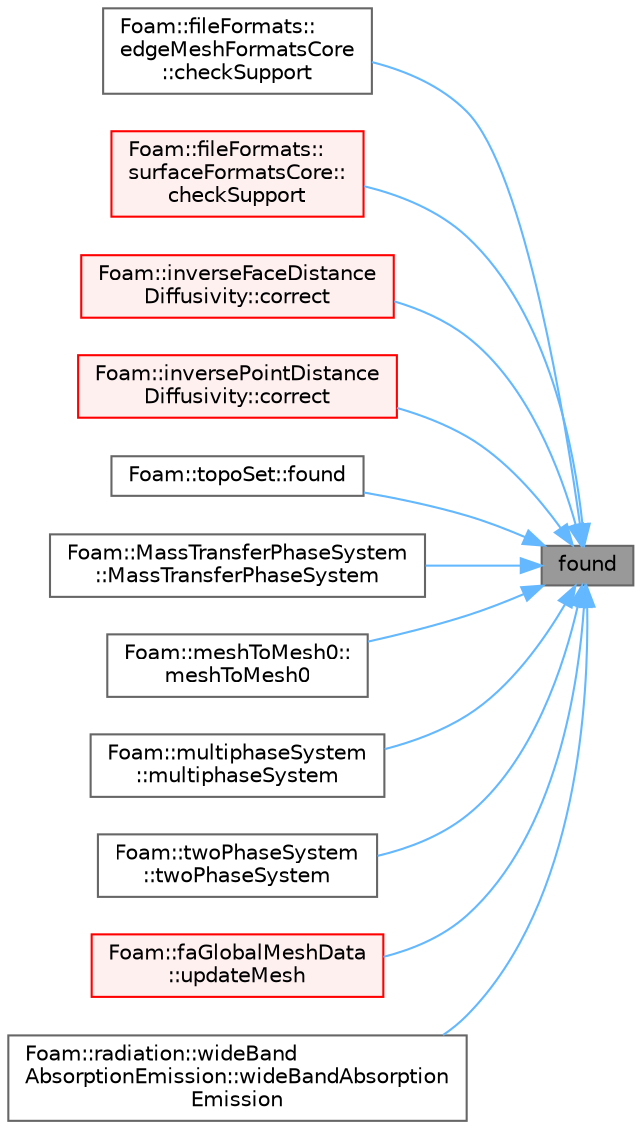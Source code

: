 digraph "found"
{
 // LATEX_PDF_SIZE
  bgcolor="transparent";
  edge [fontname=Helvetica,fontsize=10,labelfontname=Helvetica,labelfontsize=10];
  node [fontname=Helvetica,fontsize=10,shape=box,height=0.2,width=0.4];
  rankdir="RL";
  Node1 [id="Node000001",label="found",height=0.2,width=0.4,color="gray40", fillcolor="grey60", style="filled", fontcolor="black",tooltip=" "];
  Node1 -> Node2 [id="edge1_Node000001_Node000002",dir="back",color="steelblue1",style="solid",tooltip=" "];
  Node2 [id="Node000002",label="Foam::fileFormats::\ledgeMeshFormatsCore\l::checkSupport",height=0.2,width=0.4,color="grey40", fillcolor="white", style="filled",URL="$classFoam_1_1fileFormats_1_1edgeMeshFormatsCore.html#aee625415acc20d7876d4dbd90de9cacb",tooltip=" "];
  Node1 -> Node3 [id="edge2_Node000001_Node000003",dir="back",color="steelblue1",style="solid",tooltip=" "];
  Node3 [id="Node000003",label="Foam::fileFormats::\lsurfaceFormatsCore::\lcheckSupport",height=0.2,width=0.4,color="red", fillcolor="#FFF0F0", style="filled",URL="$classFoam_1_1fileFormats_1_1surfaceFormatsCore.html#aee625415acc20d7876d4dbd90de9cacb",tooltip=" "];
  Node1 -> Node11 [id="edge3_Node000001_Node000011",dir="back",color="steelblue1",style="solid",tooltip=" "];
  Node11 [id="Node000011",label="Foam::inverseFaceDistance\lDiffusivity::correct",height=0.2,width=0.4,color="red", fillcolor="#FFF0F0", style="filled",URL="$classFoam_1_1inverseFaceDistanceDiffusivity.html#a3ae44b28050c3aa494c1d8e18cf618c1",tooltip=" "];
  Node1 -> Node13 [id="edge4_Node000001_Node000013",dir="back",color="steelblue1",style="solid",tooltip=" "];
  Node13 [id="Node000013",label="Foam::inversePointDistance\lDiffusivity::correct",height=0.2,width=0.4,color="red", fillcolor="#FFF0F0", style="filled",URL="$classFoam_1_1inversePointDistanceDiffusivity.html#a3ae44b28050c3aa494c1d8e18cf618c1",tooltip=" "];
  Node1 -> Node15 [id="edge5_Node000001_Node000015",dir="back",color="steelblue1",style="solid",tooltip=" "];
  Node15 [id="Node000015",label="Foam::topoSet::found",height=0.2,width=0.4,color="grey40", fillcolor="white", style="filled",URL="$classFoam_1_1topoSet.html#a8833d113e131c29952fc0a869f1af9a3",tooltip=" "];
  Node1 -> Node16 [id="edge6_Node000001_Node000016",dir="back",color="steelblue1",style="solid",tooltip=" "];
  Node16 [id="Node000016",label="Foam::MassTransferPhaseSystem\l::MassTransferPhaseSystem",height=0.2,width=0.4,color="grey40", fillcolor="white", style="filled",URL="$classFoam_1_1MassTransferPhaseSystem.html#a3f0992fb73e2c6965ac0c720c327be18",tooltip=" "];
  Node1 -> Node17 [id="edge7_Node000001_Node000017",dir="back",color="steelblue1",style="solid",tooltip=" "];
  Node17 [id="Node000017",label="Foam::meshToMesh0::\lmeshToMesh0",height=0.2,width=0.4,color="grey40", fillcolor="white", style="filled",URL="$classFoam_1_1meshToMesh0.html#a47b93567797dcc46c1569f68c1f41239",tooltip=" "];
  Node1 -> Node18 [id="edge8_Node000001_Node000018",dir="back",color="steelblue1",style="solid",tooltip=" "];
  Node18 [id="Node000018",label="Foam::multiphaseSystem\l::multiphaseSystem",height=0.2,width=0.4,color="grey40", fillcolor="white", style="filled",URL="$classFoam_1_1multiphaseSystem.html#a4d6dd54504cd1c3a87ed31a0b16e1383",tooltip=" "];
  Node1 -> Node19 [id="edge9_Node000001_Node000019",dir="back",color="steelblue1",style="solid",tooltip=" "];
  Node19 [id="Node000019",label="Foam::twoPhaseSystem\l::twoPhaseSystem",height=0.2,width=0.4,color="grey40", fillcolor="white", style="filled",URL="$classFoam_1_1twoPhaseSystem.html#a38db7d4d3cda2cfe382cc379b1f6b370",tooltip=" "];
  Node1 -> Node20 [id="edge10_Node000001_Node000020",dir="back",color="steelblue1",style="solid",tooltip=" "];
  Node20 [id="Node000020",label="Foam::faGlobalMeshData\l::updateMesh",height=0.2,width=0.4,color="red", fillcolor="#FFF0F0", style="filled",URL="$classFoam_1_1faGlobalMeshData.html#ae5693a309a936ac1040dd48c2881677f",tooltip=" "];
  Node1 -> Node22 [id="edge11_Node000001_Node000022",dir="back",color="steelblue1",style="solid",tooltip=" "];
  Node22 [id="Node000022",label="Foam::radiation::wideBand\lAbsorptionEmission::wideBandAbsorption\lEmission",height=0.2,width=0.4,color="grey40", fillcolor="white", style="filled",URL="$classFoam_1_1radiation_1_1wideBandAbsorptionEmission.html#a64c3fb1f4f105664273e5b81625862a2",tooltip=" "];
}
